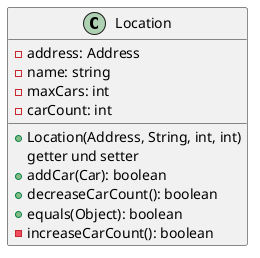 @startuml
class Location {
    -address: Address
    -name: string
    -maxCars: int
    -carCount: int
    +Location(Address, String, int, int)
    {method} getter und setter
    +addCar(Car): boolean
    +decreaseCarCount(): boolean
    +equals(Object): boolean
    -increaseCarCount(): boolean
}
@enduml